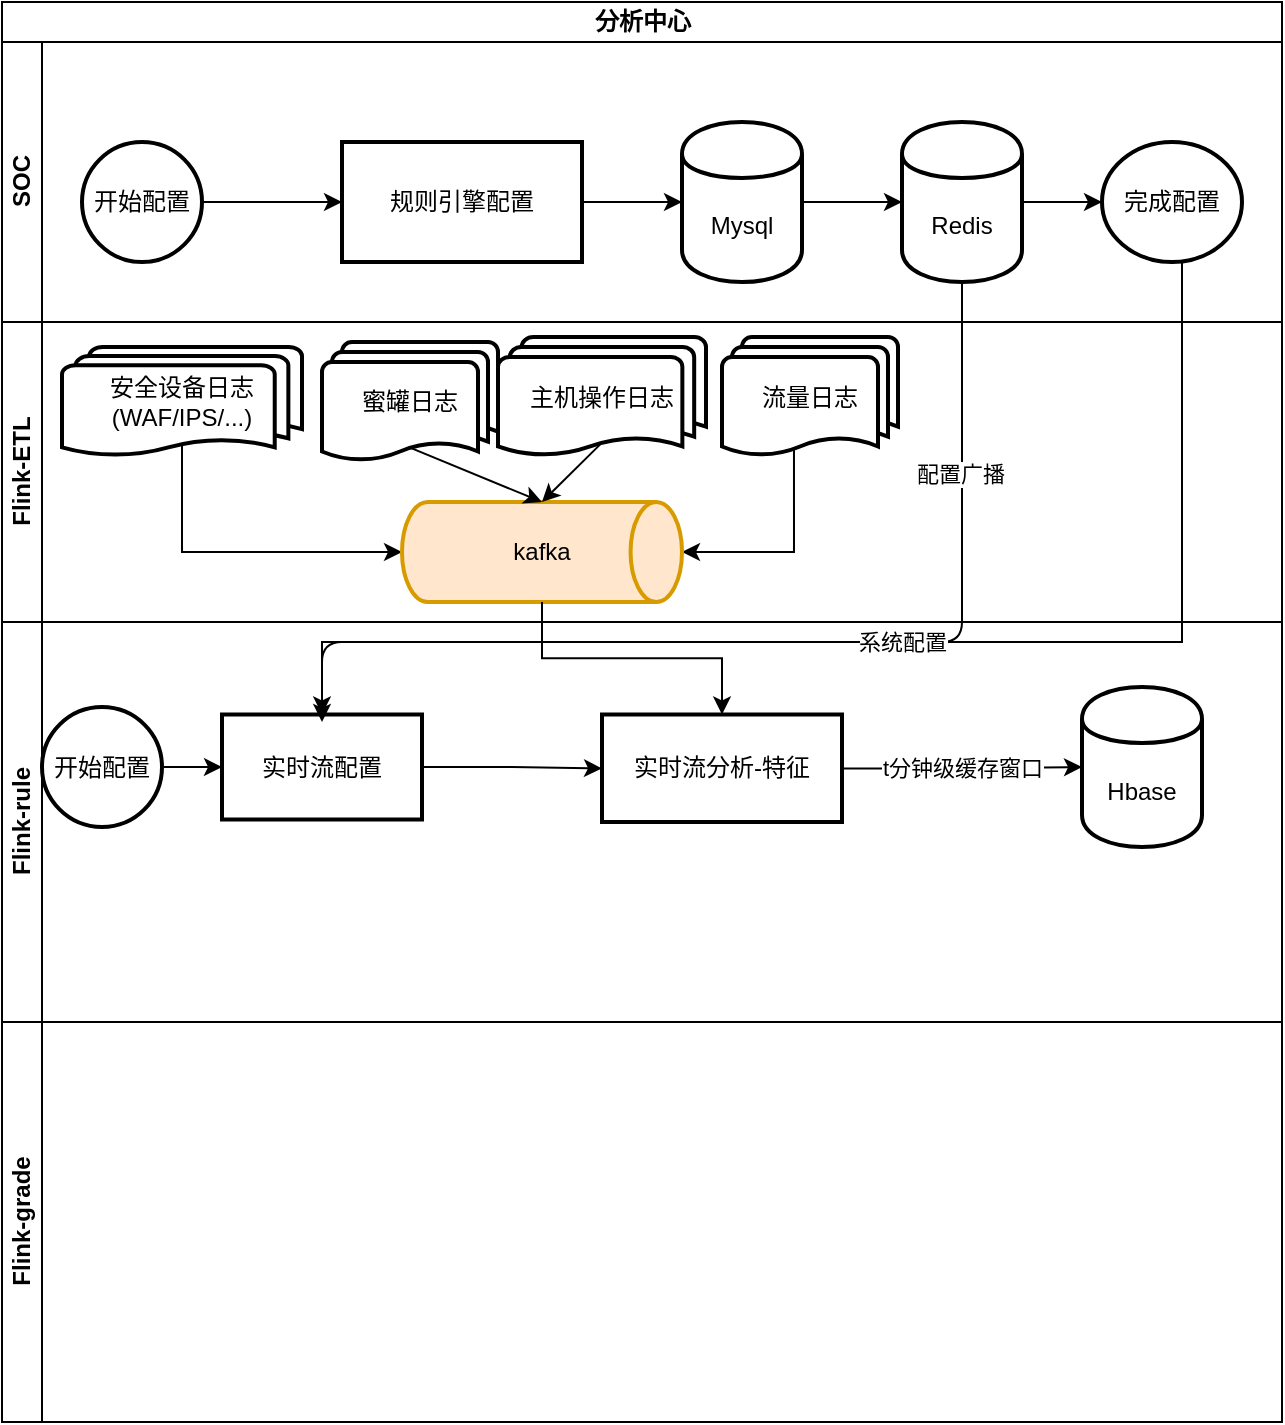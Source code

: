 <mxfile version="13.8.6" type="github">
  <diagram id="prtHgNgQTEPvFCAcTncT" name="Page-1">
    <mxGraphModel dx="868" dy="450" grid="1" gridSize="10" guides="1" tooltips="1" connect="1" arrows="1" fold="1" page="1" pageScale="1" pageWidth="827" pageHeight="1169" math="0" shadow="0">
      <root>
        <mxCell id="0" />
        <mxCell id="1" parent="0" />
        <mxCell id="JIy4gKWHAp-9yZtMN4gZ-5" value="分析中心" style="swimlane;html=1;childLayout=stackLayout;resizeParent=1;resizeParentMax=0;horizontal=1;startSize=20;horizontalStack=0;" vertex="1" parent="1">
          <mxGeometry x="350" y="70" width="640" height="710" as="geometry" />
        </mxCell>
        <mxCell id="JIy4gKWHAp-9yZtMN4gZ-6" value="SOC" style="swimlane;html=1;startSize=20;horizontal=0;" vertex="1" parent="JIy4gKWHAp-9yZtMN4gZ-5">
          <mxGeometry y="20" width="640" height="140" as="geometry" />
        </mxCell>
        <mxCell id="JIy4gKWHAp-9yZtMN4gZ-14" value="开始配置" style="strokeWidth=2;html=1;shape=mxgraph.flowchart.start_2;whiteSpace=wrap;" vertex="1" parent="JIy4gKWHAp-9yZtMN4gZ-6">
          <mxGeometry x="40" y="50" width="60" height="60" as="geometry" />
        </mxCell>
        <mxCell id="JIy4gKWHAp-9yZtMN4gZ-25" value="Mysql" style="shape=cylinder;whiteSpace=wrap;html=1;boundedLbl=1;backgroundOutline=1;strokeWidth=2;" vertex="1" parent="JIy4gKWHAp-9yZtMN4gZ-6">
          <mxGeometry x="340" y="40" width="60" height="80" as="geometry" />
        </mxCell>
        <mxCell id="JIy4gKWHAp-9yZtMN4gZ-27" value="Redis" style="shape=cylinder;whiteSpace=wrap;html=1;boundedLbl=1;backgroundOutline=1;strokeWidth=2;" vertex="1" parent="JIy4gKWHAp-9yZtMN4gZ-6">
          <mxGeometry x="450" y="40" width="60" height="80" as="geometry" />
        </mxCell>
        <mxCell id="JIy4gKWHAp-9yZtMN4gZ-28" value="" style="edgeStyle=orthogonalEdgeStyle;rounded=0;orthogonalLoop=1;jettySize=auto;html=1;" edge="1" parent="JIy4gKWHAp-9yZtMN4gZ-6" source="JIy4gKWHAp-9yZtMN4gZ-25" target="JIy4gKWHAp-9yZtMN4gZ-27">
          <mxGeometry relative="1" as="geometry" />
        </mxCell>
        <mxCell id="JIy4gKWHAp-9yZtMN4gZ-23" value="规则引擎配置" style="whiteSpace=wrap;html=1;strokeWidth=2;" vertex="1" parent="JIy4gKWHAp-9yZtMN4gZ-6">
          <mxGeometry x="170" y="50" width="120" height="60" as="geometry" />
        </mxCell>
        <mxCell id="JIy4gKWHAp-9yZtMN4gZ-24" value="" style="edgeStyle=orthogonalEdgeStyle;rounded=0;orthogonalLoop=1;jettySize=auto;html=1;" edge="1" parent="JIy4gKWHAp-9yZtMN4gZ-6" source="JIy4gKWHAp-9yZtMN4gZ-14" target="JIy4gKWHAp-9yZtMN4gZ-23">
          <mxGeometry relative="1" as="geometry" />
        </mxCell>
        <mxCell id="JIy4gKWHAp-9yZtMN4gZ-26" value="" style="edgeStyle=orthogonalEdgeStyle;rounded=0;orthogonalLoop=1;jettySize=auto;html=1;" edge="1" parent="JIy4gKWHAp-9yZtMN4gZ-6" source="JIy4gKWHAp-9yZtMN4gZ-23" target="JIy4gKWHAp-9yZtMN4gZ-25">
          <mxGeometry relative="1" as="geometry" />
        </mxCell>
        <mxCell id="JIy4gKWHAp-9yZtMN4gZ-29" value="完成配置" style="ellipse;whiteSpace=wrap;html=1;strokeWidth=2;" vertex="1" parent="JIy4gKWHAp-9yZtMN4gZ-6">
          <mxGeometry x="550" y="50" width="70" height="60" as="geometry" />
        </mxCell>
        <mxCell id="JIy4gKWHAp-9yZtMN4gZ-30" value="" style="edgeStyle=orthogonalEdgeStyle;rounded=0;orthogonalLoop=1;jettySize=auto;html=1;" edge="1" parent="JIy4gKWHAp-9yZtMN4gZ-6" source="JIy4gKWHAp-9yZtMN4gZ-27" target="JIy4gKWHAp-9yZtMN4gZ-29">
          <mxGeometry relative="1" as="geometry" />
        </mxCell>
        <mxCell id="JIy4gKWHAp-9yZtMN4gZ-7" value="Flink-ETL" style="swimlane;html=1;startSize=20;horizontal=0;" vertex="1" parent="JIy4gKWHAp-9yZtMN4gZ-5">
          <mxGeometry y="160" width="640" height="150" as="geometry" />
        </mxCell>
        <mxCell id="JIy4gKWHAp-9yZtMN4gZ-43" style="edgeStyle=orthogonalEdgeStyle;rounded=0;orthogonalLoop=1;jettySize=auto;html=1;exitX=0.5;exitY=0.88;exitDx=0;exitDy=0;exitPerimeter=0;entryX=0;entryY=0.5;entryDx=0;entryDy=0;entryPerimeter=0;" edge="1" parent="JIy4gKWHAp-9yZtMN4gZ-7" source="JIy4gKWHAp-9yZtMN4gZ-31" target="JIy4gKWHAp-9yZtMN4gZ-32">
          <mxGeometry relative="1" as="geometry">
            <mxPoint x="170" y="115" as="targetPoint" />
            <Array as="points">
              <mxPoint x="90" y="115" />
            </Array>
          </mxGeometry>
        </mxCell>
        <mxCell id="JIy4gKWHAp-9yZtMN4gZ-31" value="安全设备日志(WAF/IPS/...)" style="strokeWidth=2;html=1;shape=mxgraph.flowchart.multi-document;whiteSpace=wrap;" vertex="1" parent="JIy4gKWHAp-9yZtMN4gZ-7">
          <mxGeometry x="30" y="12.5" width="120" height="55" as="geometry" />
        </mxCell>
        <mxCell id="JIy4gKWHAp-9yZtMN4gZ-33" value="蜜罐日志" style="strokeWidth=2;html=1;shape=mxgraph.flowchart.multi-document;whiteSpace=wrap;" vertex="1" parent="JIy4gKWHAp-9yZtMN4gZ-7">
          <mxGeometry x="160" y="10" width="88" height="60" as="geometry" />
        </mxCell>
        <mxCell id="JIy4gKWHAp-9yZtMN4gZ-34" value="主机操作日志" style="strokeWidth=2;html=1;shape=mxgraph.flowchart.multi-document;whiteSpace=wrap;" vertex="1" parent="JIy4gKWHAp-9yZtMN4gZ-7">
          <mxGeometry x="248" y="7.5" width="104" height="60" as="geometry" />
        </mxCell>
        <mxCell id="JIy4gKWHAp-9yZtMN4gZ-47" style="edgeStyle=orthogonalEdgeStyle;rounded=0;orthogonalLoop=1;jettySize=auto;html=1;entryX=1;entryY=0.5;entryDx=0;entryDy=0;entryPerimeter=0;exitX=0.409;exitY=0.917;exitDx=0;exitDy=0;exitPerimeter=0;" edge="1" parent="JIy4gKWHAp-9yZtMN4gZ-7" source="JIy4gKWHAp-9yZtMN4gZ-35" target="JIy4gKWHAp-9yZtMN4gZ-32">
          <mxGeometry relative="1" as="geometry">
            <Array as="points">
              <mxPoint x="396" y="115" />
            </Array>
          </mxGeometry>
        </mxCell>
        <mxCell id="JIy4gKWHAp-9yZtMN4gZ-35" value="流量日志" style="strokeWidth=2;html=1;shape=mxgraph.flowchart.multi-document;whiteSpace=wrap;" vertex="1" parent="JIy4gKWHAp-9yZtMN4gZ-7">
          <mxGeometry x="360" y="7.5" width="88" height="60" as="geometry" />
        </mxCell>
        <mxCell id="JIy4gKWHAp-9yZtMN4gZ-32" value="kafka" style="strokeWidth=2;html=1;shape=mxgraph.flowchart.direct_data;whiteSpace=wrap;fillColor=#ffe6cc;strokeColor=#d79b00;labelBackgroundColor=none;shadow=0;sketch=0;" vertex="1" parent="JIy4gKWHAp-9yZtMN4gZ-7">
          <mxGeometry x="200" y="90" width="140" height="50" as="geometry" />
        </mxCell>
        <mxCell id="JIy4gKWHAp-9yZtMN4gZ-45" value="" style="endArrow=classic;html=1;exitX=0.5;exitY=0.88;exitDx=0;exitDy=0;exitPerimeter=0;entryX=0.5;entryY=0;entryDx=0;entryDy=0;entryPerimeter=0;" edge="1" parent="JIy4gKWHAp-9yZtMN4gZ-7" source="JIy4gKWHAp-9yZtMN4gZ-33" target="JIy4gKWHAp-9yZtMN4gZ-32">
          <mxGeometry width="50" height="50" relative="1" as="geometry">
            <mxPoint x="230" y="110" as="sourcePoint" />
            <mxPoint x="280" y="60" as="targetPoint" />
          </mxGeometry>
        </mxCell>
        <mxCell id="JIy4gKWHAp-9yZtMN4gZ-46" value="" style="endArrow=classic;html=1;exitX=0.5;exitY=0.88;exitDx=0;exitDy=0;exitPerimeter=0;entryX=0.5;entryY=0;entryDx=0;entryDy=0;entryPerimeter=0;" edge="1" parent="JIy4gKWHAp-9yZtMN4gZ-7" source="JIy4gKWHAp-9yZtMN4gZ-34" target="JIy4gKWHAp-9yZtMN4gZ-32">
          <mxGeometry width="50" height="50" relative="1" as="geometry">
            <mxPoint x="380" y="150" as="sourcePoint" />
            <mxPoint x="250" y="80" as="targetPoint" />
          </mxGeometry>
        </mxCell>
        <mxCell id="JIy4gKWHAp-9yZtMN4gZ-8" value="Flink-rule" style="swimlane;html=1;startSize=20;horizontal=0;" vertex="1" parent="JIy4gKWHAp-9yZtMN4gZ-5">
          <mxGeometry y="310" width="640" height="200" as="geometry" />
        </mxCell>
        <mxCell id="JIy4gKWHAp-9yZtMN4gZ-49" value="实时流分析-特征" style="whiteSpace=wrap;html=1;strokeWidth=2;" vertex="1" parent="JIy4gKWHAp-9yZtMN4gZ-8">
          <mxGeometry x="300" y="46.25" width="120" height="53.75" as="geometry" />
        </mxCell>
        <mxCell id="JIy4gKWHAp-9yZtMN4gZ-51" value="Hbase" style="shape=cylinder;whiteSpace=wrap;html=1;boundedLbl=1;backgroundOutline=1;strokeWidth=2;" vertex="1" parent="JIy4gKWHAp-9yZtMN4gZ-8">
          <mxGeometry x="540" y="32.5" width="60" height="80" as="geometry" />
        </mxCell>
        <mxCell id="JIy4gKWHAp-9yZtMN4gZ-52" value="t分钟级缓存窗口" style="edgeStyle=orthogonalEdgeStyle;rounded=0;orthogonalLoop=1;jettySize=auto;html=1;" edge="1" parent="JIy4gKWHAp-9yZtMN4gZ-8" source="JIy4gKWHAp-9yZtMN4gZ-49" target="JIy4gKWHAp-9yZtMN4gZ-51">
          <mxGeometry relative="1" as="geometry" />
        </mxCell>
        <mxCell id="JIy4gKWHAp-9yZtMN4gZ-53" value="开始配置" style="strokeWidth=2;html=1;shape=mxgraph.flowchart.start_2;whiteSpace=wrap;" vertex="1" parent="JIy4gKWHAp-9yZtMN4gZ-8">
          <mxGeometry x="20" y="42.5" width="60" height="60" as="geometry" />
        </mxCell>
        <mxCell id="JIy4gKWHAp-9yZtMN4gZ-59" style="edgeStyle=orthogonalEdgeStyle;rounded=0;orthogonalLoop=1;jettySize=auto;html=1;" edge="1" parent="JIy4gKWHAp-9yZtMN4gZ-8" source="JIy4gKWHAp-9yZtMN4gZ-56" target="JIy4gKWHAp-9yZtMN4gZ-49">
          <mxGeometry relative="1" as="geometry" />
        </mxCell>
        <mxCell id="JIy4gKWHAp-9yZtMN4gZ-56" value="实时流配置" style="whiteSpace=wrap;html=1;strokeWidth=2;" vertex="1" parent="JIy4gKWHAp-9yZtMN4gZ-8">
          <mxGeometry x="110" y="46.25" width="100" height="52.5" as="geometry" />
        </mxCell>
        <mxCell id="JIy4gKWHAp-9yZtMN4gZ-57" value="" style="edgeStyle=orthogonalEdgeStyle;rounded=0;orthogonalLoop=1;jettySize=auto;html=1;" edge="1" parent="JIy4gKWHAp-9yZtMN4gZ-8" source="JIy4gKWHAp-9yZtMN4gZ-53" target="JIy4gKWHAp-9yZtMN4gZ-56">
          <mxGeometry relative="1" as="geometry" />
        </mxCell>
        <mxCell id="JIy4gKWHAp-9yZtMN4gZ-13" value="Flink-grade" style="swimlane;html=1;startSize=20;horizontal=0;" vertex="1" parent="JIy4gKWHAp-9yZtMN4gZ-5">
          <mxGeometry y="510" width="640" height="200" as="geometry" />
        </mxCell>
        <mxCell id="JIy4gKWHAp-9yZtMN4gZ-50" value="" style="edgeStyle=orthogonalEdgeStyle;rounded=0;orthogonalLoop=1;jettySize=auto;html=1;" edge="1" parent="JIy4gKWHAp-9yZtMN4gZ-5" source="JIy4gKWHAp-9yZtMN4gZ-32" target="JIy4gKWHAp-9yZtMN4gZ-49">
          <mxGeometry relative="1" as="geometry" />
        </mxCell>
        <mxCell id="JIy4gKWHAp-9yZtMN4gZ-54" value="" style="endArrow=classic;html=1;exitX=0.5;exitY=1;exitDx=0;exitDy=0;entryX=0.5;entryY=0;entryDx=0;entryDy=0;" edge="1" parent="JIy4gKWHAp-9yZtMN4gZ-5" source="JIy4gKWHAp-9yZtMN4gZ-27" target="JIy4gKWHAp-9yZtMN4gZ-56">
          <mxGeometry width="50" height="50" relative="1" as="geometry">
            <mxPoint x="490" y="270" as="sourcePoint" />
            <mxPoint x="160" y="350" as="targetPoint" />
            <Array as="points">
              <mxPoint x="480" y="320" />
              <mxPoint x="160" y="320" />
            </Array>
          </mxGeometry>
        </mxCell>
        <mxCell id="JIy4gKWHAp-9yZtMN4gZ-55" value="配置广播" style="edgeLabel;html=1;align=center;verticalAlign=middle;resizable=0;points=[];" vertex="1" connectable="0" parent="JIy4gKWHAp-9yZtMN4gZ-54">
          <mxGeometry x="-0.642" y="-1" relative="1" as="geometry">
            <mxPoint as="offset" />
          </mxGeometry>
        </mxCell>
        <mxCell id="JIy4gKWHAp-9yZtMN4gZ-58" value="系统配置" style="edgeStyle=orthogonalEdgeStyle;rounded=0;orthogonalLoop=1;jettySize=auto;html=1;" edge="1" parent="1" source="JIy4gKWHAp-9yZtMN4gZ-29">
          <mxGeometry relative="1" as="geometry">
            <mxPoint x="510" y="430" as="targetPoint" />
            <Array as="points">
              <mxPoint x="940" y="390" />
              <mxPoint x="510" y="390" />
            </Array>
          </mxGeometry>
        </mxCell>
      </root>
    </mxGraphModel>
  </diagram>
</mxfile>
